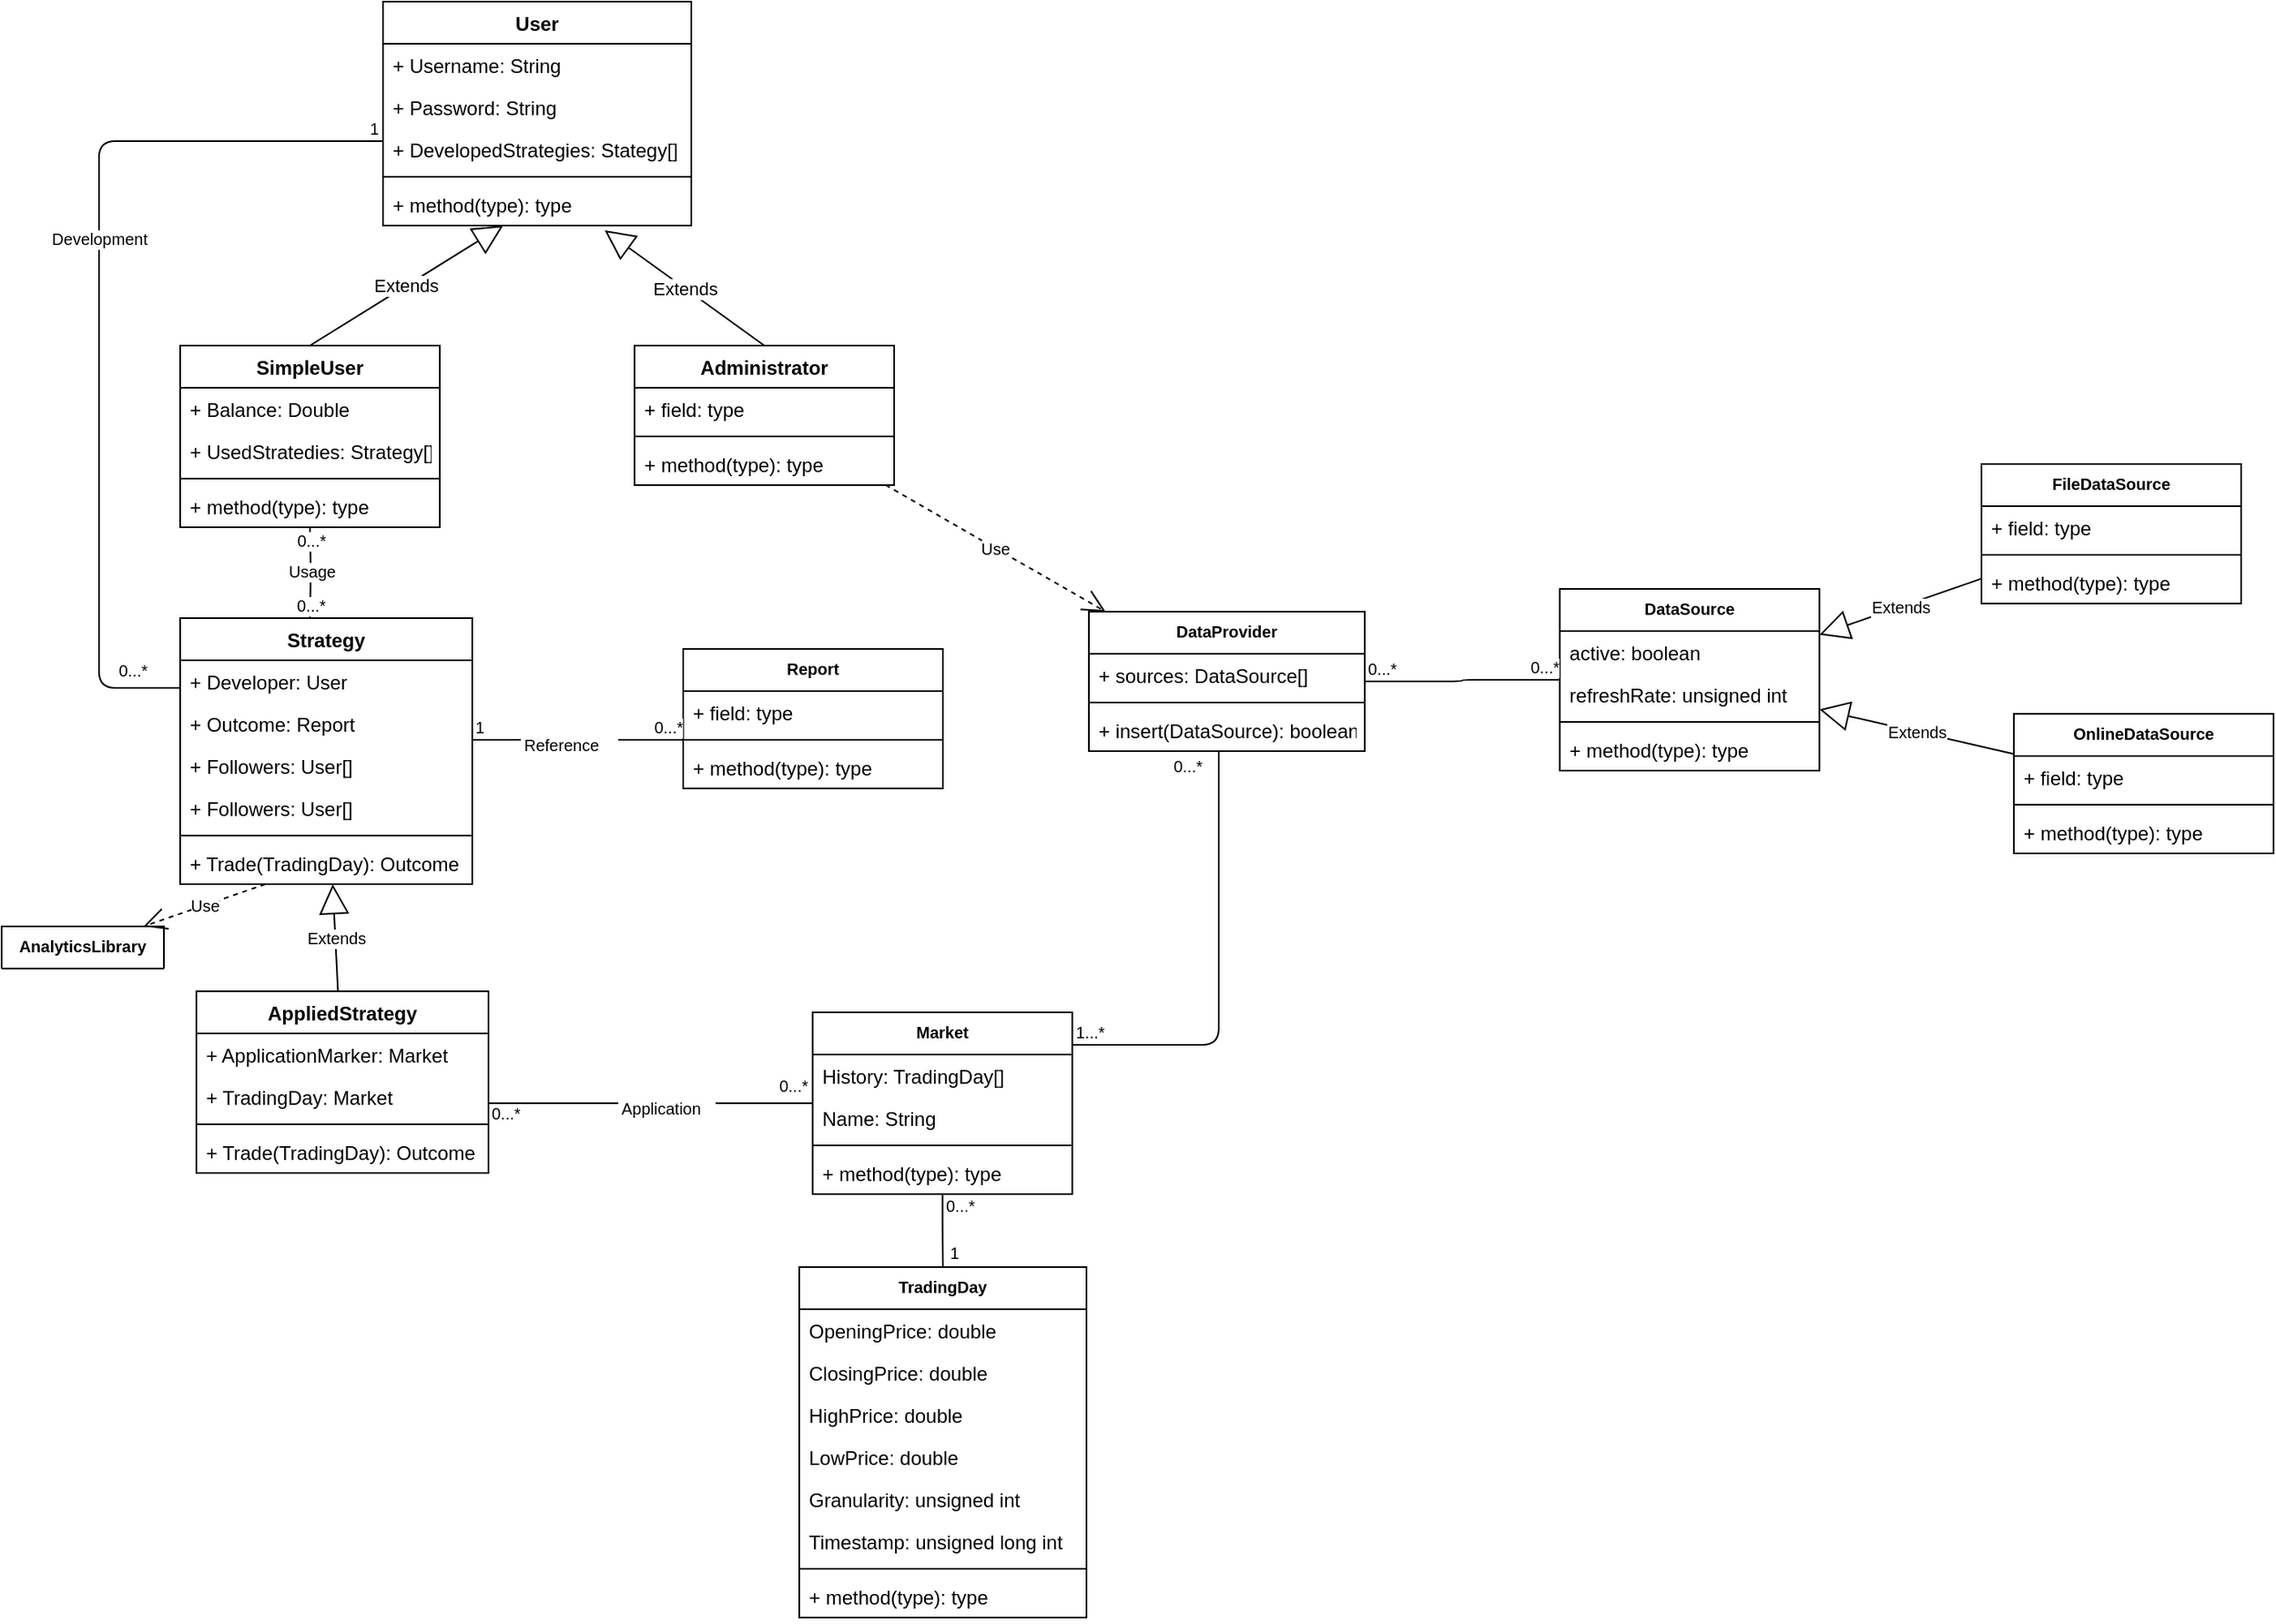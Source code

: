 <mxfile version="12.1.0" type="device" pages="1"><diagram id="v5j99fxaCt-rGzSb6MHj" name="Page-1"><mxGraphModel dx="3416" dy="1996" grid="1" gridSize="10" guides="1" tooltips="1" connect="1" arrows="1" fold="1" page="1" pageScale="1" pageWidth="827" pageHeight="1169" math="0" shadow="0"><root><mxCell id="0"/><mxCell id="1" parent="0"/><mxCell id="GjZFAESUipkXRsJWzybH-46" value="" style="endArrow=none;html=1;edgeStyle=orthogonalEdgeStyle;fontSize=10;" parent="1" source="GjZFAESUipkXRsJWzybH-60" target="GjZFAESUipkXRsJWzybH-41" edge="1"><mxGeometry relative="1" as="geometry"><mxPoint x="380" y="552" as="sourcePoint"/><mxPoint x="670" y="606" as="targetPoint"/><Array as="points"><mxPoint x="570" y="765"/><mxPoint x="570" y="765"/></Array></mxGeometry></mxCell><mxCell id="GjZFAESUipkXRsJWzybH-48" value="0...*" style="resizable=0;html=1;align=right;verticalAlign=bottom;labelBackgroundColor=#ffffff;fontSize=10;" parent="GjZFAESUipkXRsJWzybH-46" connectable="0" vertex="1"><mxGeometry x="1" relative="1" as="geometry"><mxPoint x="-3" y="-3" as="offset"/></mxGeometry></mxCell><mxCell id="GjZFAESUipkXRsJWzybH-1" value="User" style="swimlane;fontStyle=1;align=center;verticalAlign=top;childLayout=stackLayout;horizontal=1;startSize=26;horizontalStack=0;resizeParent=1;resizeParentMax=0;resizeLast=0;collapsible=1;marginBottom=0;" parent="1" vertex="1"><mxGeometry x="425" y="86" width="190" height="138" as="geometry"/></mxCell><mxCell id="GjZFAESUipkXRsJWzybH-2" value="+ Username: String" style="text;strokeColor=none;fillColor=none;align=left;verticalAlign=top;spacingLeft=4;spacingRight=4;overflow=hidden;rotatable=0;points=[[0,0.5],[1,0.5]];portConstraint=eastwest;" parent="GjZFAESUipkXRsJWzybH-1" vertex="1"><mxGeometry y="26" width="190" height="26" as="geometry"/></mxCell><mxCell id="GjZFAESUipkXRsJWzybH-79" value="+ Password: String" style="text;strokeColor=none;fillColor=none;align=left;verticalAlign=top;spacingLeft=4;spacingRight=4;overflow=hidden;rotatable=0;points=[[0,0.5],[1,0.5]];portConstraint=eastwest;" parent="GjZFAESUipkXRsJWzybH-1" vertex="1"><mxGeometry y="52" width="190" height="26" as="geometry"/></mxCell><mxCell id="GjZFAESUipkXRsJWzybH-81" value="+ DevelopedStrategies: Stategy[]" style="text;strokeColor=none;fillColor=none;align=left;verticalAlign=top;spacingLeft=4;spacingRight=4;overflow=hidden;rotatable=0;points=[[0,0.5],[1,0.5]];portConstraint=eastwest;" parent="GjZFAESUipkXRsJWzybH-1" vertex="1"><mxGeometry y="78" width="190" height="26" as="geometry"/></mxCell><mxCell id="GjZFAESUipkXRsJWzybH-3" value="" style="line;strokeWidth=1;fillColor=none;align=left;verticalAlign=middle;spacingTop=-1;spacingLeft=3;spacingRight=3;rotatable=0;labelPosition=right;points=[];portConstraint=eastwest;" parent="GjZFAESUipkXRsJWzybH-1" vertex="1"><mxGeometry y="104" width="190" height="8" as="geometry"/></mxCell><mxCell id="GjZFAESUipkXRsJWzybH-4" value="+ method(type): type" style="text;strokeColor=none;fillColor=none;align=left;verticalAlign=top;spacingLeft=4;spacingRight=4;overflow=hidden;rotatable=0;points=[[0,0.5],[1,0.5]];portConstraint=eastwest;" parent="GjZFAESUipkXRsJWzybH-1" vertex="1"><mxGeometry y="112" width="190" height="26" as="geometry"/></mxCell><mxCell id="GjZFAESUipkXRsJWzybH-5" value="SimpleUser" style="swimlane;fontStyle=1;align=center;verticalAlign=top;childLayout=stackLayout;horizontal=1;startSize=26;horizontalStack=0;resizeParent=1;resizeParentMax=0;resizeLast=0;collapsible=1;marginBottom=0;" parent="1" vertex="1"><mxGeometry x="300" y="298" width="160" height="112" as="geometry"/></mxCell><mxCell id="GjZFAESUipkXRsJWzybH-6" value="+ Balance: Double" style="text;strokeColor=none;fillColor=none;align=left;verticalAlign=top;spacingLeft=4;spacingRight=4;overflow=hidden;rotatable=0;points=[[0,0.5],[1,0.5]];portConstraint=eastwest;" parent="GjZFAESUipkXRsJWzybH-5" vertex="1"><mxGeometry y="26" width="160" height="26" as="geometry"/></mxCell><mxCell id="GjZFAESUipkXRsJWzybH-82" value="+ UsedStratedies: Strategy[]" style="text;strokeColor=none;fillColor=none;align=left;verticalAlign=top;spacingLeft=4;spacingRight=4;overflow=hidden;rotatable=0;points=[[0,0.5],[1,0.5]];portConstraint=eastwest;" parent="GjZFAESUipkXRsJWzybH-5" vertex="1"><mxGeometry y="52" width="160" height="26" as="geometry"/></mxCell><mxCell id="GjZFAESUipkXRsJWzybH-7" value="" style="line;strokeWidth=1;fillColor=none;align=left;verticalAlign=middle;spacingTop=-1;spacingLeft=3;spacingRight=3;rotatable=0;labelPosition=right;points=[];portConstraint=eastwest;" parent="GjZFAESUipkXRsJWzybH-5" vertex="1"><mxGeometry y="78" width="160" height="8" as="geometry"/></mxCell><mxCell id="GjZFAESUipkXRsJWzybH-8" value="+ method(type): type" style="text;strokeColor=none;fillColor=none;align=left;verticalAlign=top;spacingLeft=4;spacingRight=4;overflow=hidden;rotatable=0;points=[[0,0.5],[1,0.5]];portConstraint=eastwest;" parent="GjZFAESUipkXRsJWzybH-5" vertex="1"><mxGeometry y="86" width="160" height="26" as="geometry"/></mxCell><mxCell id="GjZFAESUipkXRsJWzybH-9" value="Administrator" style="swimlane;fontStyle=1;align=center;verticalAlign=top;childLayout=stackLayout;horizontal=1;startSize=26;horizontalStack=0;resizeParent=1;resizeParentMax=0;resizeLast=0;collapsible=1;marginBottom=0;" parent="1" vertex="1"><mxGeometry x="580" y="298" width="160" height="86" as="geometry"/></mxCell><mxCell id="GjZFAESUipkXRsJWzybH-10" value="+ field: type" style="text;strokeColor=none;fillColor=none;align=left;verticalAlign=top;spacingLeft=4;spacingRight=4;overflow=hidden;rotatable=0;points=[[0,0.5],[1,0.5]];portConstraint=eastwest;" parent="GjZFAESUipkXRsJWzybH-9" vertex="1"><mxGeometry y="26" width="160" height="26" as="geometry"/></mxCell><mxCell id="GjZFAESUipkXRsJWzybH-11" value="" style="line;strokeWidth=1;fillColor=none;align=left;verticalAlign=middle;spacingTop=-1;spacingLeft=3;spacingRight=3;rotatable=0;labelPosition=right;points=[];portConstraint=eastwest;" parent="GjZFAESUipkXRsJWzybH-9" vertex="1"><mxGeometry y="52" width="160" height="8" as="geometry"/></mxCell><mxCell id="GjZFAESUipkXRsJWzybH-12" value="+ method(type): type" style="text;strokeColor=none;fillColor=none;align=left;verticalAlign=top;spacingLeft=4;spacingRight=4;overflow=hidden;rotatable=0;points=[[0,0.5],[1,0.5]];portConstraint=eastwest;" parent="GjZFAESUipkXRsJWzybH-9" vertex="1"><mxGeometry y="60" width="160" height="26" as="geometry"/></mxCell><mxCell id="GjZFAESUipkXRsJWzybH-15" value="Extends" style="endArrow=block;endSize=16;endFill=0;html=1;exitX=0.5;exitY=0;exitDx=0;exitDy=0;" parent="1" source="GjZFAESUipkXRsJWzybH-5" target="GjZFAESUipkXRsJWzybH-4" edge="1"><mxGeometry width="160" relative="1" as="geometry"><mxPoint x="270" y="416" as="sourcePoint"/><mxPoint x="430" y="416" as="targetPoint"/></mxGeometry></mxCell><mxCell id="GjZFAESUipkXRsJWzybH-16" value="Extends" style="endArrow=block;endSize=16;endFill=0;html=1;exitX=0.5;exitY=0;exitDx=0;exitDy=0;entryX=0.719;entryY=1.115;entryDx=0;entryDy=0;entryPerimeter=0;" parent="1" source="GjZFAESUipkXRsJWzybH-9" target="GjZFAESUipkXRsJWzybH-4" edge="1"><mxGeometry width="160" relative="1" as="geometry"><mxPoint x="360" y="312" as="sourcePoint"/><mxPoint x="519.292" y="212" as="targetPoint"/></mxGeometry></mxCell><mxCell id="GjZFAESUipkXRsJWzybH-17" value="Strategy" style="swimlane;fontStyle=1;align=center;verticalAlign=top;childLayout=stackLayout;horizontal=1;startSize=26;horizontalStack=0;resizeParent=1;resizeParentMax=0;resizeLast=0;collapsible=1;marginBottom=0;" parent="1" vertex="1"><mxGeometry x="300" y="466" width="180" height="164" as="geometry"/></mxCell><mxCell id="GjZFAESUipkXRsJWzybH-18" value="+ Developer: User" style="text;strokeColor=none;fillColor=none;align=left;verticalAlign=top;spacingLeft=4;spacingRight=4;overflow=hidden;rotatable=0;points=[[0,0.5],[1,0.5]];portConstraint=eastwest;" parent="GjZFAESUipkXRsJWzybH-17" vertex="1"><mxGeometry y="26" width="180" height="26" as="geometry"/></mxCell><mxCell id="GjZFAESUipkXRsJWzybH-83" value="+ Outcome: Report" style="text;strokeColor=none;fillColor=none;align=left;verticalAlign=top;spacingLeft=4;spacingRight=4;overflow=hidden;rotatable=0;points=[[0,0.5],[1,0.5]];portConstraint=eastwest;" parent="GjZFAESUipkXRsJWzybH-17" vertex="1"><mxGeometry y="52" width="180" height="26" as="geometry"/></mxCell><mxCell id="GjZFAESUipkXRsJWzybH-84" value="+ Followers: User[]" style="text;strokeColor=none;fillColor=none;align=left;verticalAlign=top;spacingLeft=4;spacingRight=4;overflow=hidden;rotatable=0;points=[[0,0.5],[1,0.5]];portConstraint=eastwest;" parent="GjZFAESUipkXRsJWzybH-17" vertex="1"><mxGeometry y="78" width="180" height="26" as="geometry"/></mxCell><mxCell id="GjZFAESUipkXRsJWzybH-85" value="+ Followers: User[]" style="text;strokeColor=none;fillColor=none;align=left;verticalAlign=top;spacingLeft=4;spacingRight=4;overflow=hidden;rotatable=0;points=[[0,0.5],[1,0.5]];portConstraint=eastwest;" parent="GjZFAESUipkXRsJWzybH-17" vertex="1"><mxGeometry y="104" width="180" height="26" as="geometry"/></mxCell><mxCell id="GjZFAESUipkXRsJWzybH-19" value="" style="line;strokeWidth=1;fillColor=none;align=left;verticalAlign=middle;spacingTop=-1;spacingLeft=3;spacingRight=3;rotatable=0;labelPosition=right;points=[];portConstraint=eastwest;" parent="GjZFAESUipkXRsJWzybH-17" vertex="1"><mxGeometry y="130" width="180" height="8" as="geometry"/></mxCell><mxCell id="GjZFAESUipkXRsJWzybH-20" value="+ Trade(TradingDay): Outcome" style="text;strokeColor=none;fillColor=none;align=left;verticalAlign=top;spacingLeft=4;spacingRight=4;overflow=hidden;rotatable=0;points=[[0,0.5],[1,0.5]];portConstraint=eastwest;" parent="GjZFAESUipkXRsJWzybH-17" vertex="1"><mxGeometry y="138" width="180" height="26" as="geometry"/></mxCell><mxCell id="GjZFAESUipkXRsJWzybH-31" value="" style="group" parent="1" vertex="1" connectable="0"><mxGeometry x="320" y="416" as="geometry"/></mxCell><mxCell id="GjZFAESUipkXRsJWzybH-37" value="" style="endArrow=none;html=1;edgeStyle=orthogonalEdgeStyle;exitX=0.75;exitY=0;exitDx=0;exitDy=0;" parent="1" target="GjZFAESUipkXRsJWzybH-5" edge="1"><mxGeometry relative="1" as="geometry"><mxPoint x="380" y="466" as="sourcePoint"/><mxPoint x="380" y="426" as="targetPoint"/><Array as="points"/></mxGeometry></mxCell><mxCell id="GjZFAESUipkXRsJWzybH-38" value="0...*" style="resizable=0;html=1;align=left;verticalAlign=bottom;labelBackgroundColor=#ffffff;fontSize=10;" parent="GjZFAESUipkXRsJWzybH-37" connectable="0" vertex="1"><mxGeometry x="-1" relative="1" as="geometry"><mxPoint x="-10" as="offset"/></mxGeometry></mxCell><mxCell id="GjZFAESUipkXRsJWzybH-39" value="0...*" style="resizable=0;html=1;align=right;verticalAlign=bottom;labelBackgroundColor=#ffffff;fontSize=10;" parent="GjZFAESUipkXRsJWzybH-37" connectable="0" vertex="1"><mxGeometry x="1" relative="1" as="geometry"><mxPoint x="10" y="16" as="offset"/></mxGeometry></mxCell><mxCell id="GjZFAESUipkXRsJWzybH-40" value="Usage" style="text;html=1;resizable=0;points=[];align=center;verticalAlign=middle;labelBackgroundColor=#ffffff;fontSize=10;" parent="GjZFAESUipkXRsJWzybH-37" vertex="1" connectable="0"><mxGeometry x="-0.163" relative="1" as="geometry"><mxPoint y="-6" as="offset"/></mxGeometry></mxCell><mxCell id="GjZFAESUipkXRsJWzybH-41" value="Market" style="swimlane;fontStyle=1;align=center;verticalAlign=top;childLayout=stackLayout;horizontal=1;startSize=26;horizontalStack=0;resizeParent=1;resizeParentMax=0;resizeLast=0;collapsible=1;marginBottom=0;fontSize=10;" parent="1" vertex="1"><mxGeometry x="689.759" y="709" width="160" height="112" as="geometry"/></mxCell><mxCell id="GjZFAESUipkXRsJWzybH-42" value="History: TradingDay[]" style="text;strokeColor=none;fillColor=none;align=left;verticalAlign=top;spacingLeft=4;spacingRight=4;overflow=hidden;rotatable=0;points=[[0,0.5],[1,0.5]];portConstraint=eastwest;" parent="GjZFAESUipkXRsJWzybH-41" vertex="1"><mxGeometry y="26" width="160" height="26" as="geometry"/></mxCell><mxCell id="GjZFAESUipkXRsJWzybH-126" value="Name: String" style="text;strokeColor=none;fillColor=none;align=left;verticalAlign=top;spacingLeft=4;spacingRight=4;overflow=hidden;rotatable=0;points=[[0,0.5],[1,0.5]];portConstraint=eastwest;" parent="GjZFAESUipkXRsJWzybH-41" vertex="1"><mxGeometry y="52" width="160" height="26" as="geometry"/></mxCell><mxCell id="GjZFAESUipkXRsJWzybH-43" value="" style="line;strokeWidth=1;fillColor=none;align=left;verticalAlign=middle;spacingTop=-1;spacingLeft=3;spacingRight=3;rotatable=0;labelPosition=right;points=[];portConstraint=eastwest;" parent="GjZFAESUipkXRsJWzybH-41" vertex="1"><mxGeometry y="78" width="160" height="8" as="geometry"/></mxCell><mxCell id="GjZFAESUipkXRsJWzybH-44" value="+ method(type): type" style="text;strokeColor=none;fillColor=none;align=left;verticalAlign=top;spacingLeft=4;spacingRight=4;overflow=hidden;rotatable=0;points=[[0,0.5],[1,0.5]];portConstraint=eastwest;" parent="GjZFAESUipkXRsJWzybH-41" vertex="1"><mxGeometry y="86" width="160" height="26" as="geometry"/></mxCell><mxCell id="GjZFAESUipkXRsJWzybH-49" value="Report" style="swimlane;fontStyle=1;align=center;verticalAlign=top;childLayout=stackLayout;horizontal=1;startSize=26;horizontalStack=0;resizeParent=1;resizeParentMax=0;resizeLast=0;collapsible=1;marginBottom=0;fontSize=10;" parent="1" vertex="1"><mxGeometry x="610" y="485" width="160" height="86" as="geometry"/></mxCell><mxCell id="GjZFAESUipkXRsJWzybH-50" value="+ field: type" style="text;strokeColor=none;fillColor=none;align=left;verticalAlign=top;spacingLeft=4;spacingRight=4;overflow=hidden;rotatable=0;points=[[0,0.5],[1,0.5]];portConstraint=eastwest;" parent="GjZFAESUipkXRsJWzybH-49" vertex="1"><mxGeometry y="26" width="160" height="26" as="geometry"/></mxCell><mxCell id="GjZFAESUipkXRsJWzybH-51" value="" style="line;strokeWidth=1;fillColor=none;align=left;verticalAlign=middle;spacingTop=-1;spacingLeft=3;spacingRight=3;rotatable=0;labelPosition=right;points=[];portConstraint=eastwest;" parent="GjZFAESUipkXRsJWzybH-49" vertex="1"><mxGeometry y="52" width="160" height="8" as="geometry"/></mxCell><mxCell id="GjZFAESUipkXRsJWzybH-52" value="+ method(type): type" style="text;strokeColor=none;fillColor=none;align=left;verticalAlign=top;spacingLeft=4;spacingRight=4;overflow=hidden;rotatable=0;points=[[0,0.5],[1,0.5]];portConstraint=eastwest;" parent="GjZFAESUipkXRsJWzybH-49" vertex="1"><mxGeometry y="60" width="160" height="26" as="geometry"/></mxCell><mxCell id="GjZFAESUipkXRsJWzybH-53" value="" style="endArrow=none;html=1;edgeStyle=orthogonalEdgeStyle;fontSize=10;entryX=0;entryY=0.5;entryDx=0;entryDy=0;entryPerimeter=0;" parent="1" source="GjZFAESUipkXRsJWzybH-59" target="GjZFAESUipkXRsJWzybH-51" edge="1"><mxGeometry relative="1" as="geometry"><mxPoint x="460" y="518" as="sourcePoint"/><mxPoint x="570" y="518" as="targetPoint"/></mxGeometry></mxCell><mxCell id="GjZFAESUipkXRsJWzybH-55" value="0...*" style="resizable=0;html=1;align=right;verticalAlign=bottom;labelBackgroundColor=#ffffff;fontSize=10;" parent="GjZFAESUipkXRsJWzybH-53" connectable="0" vertex="1"><mxGeometry x="1" relative="1" as="geometry"/></mxCell><mxCell id="GjZFAESUipkXRsJWzybH-66" value="DataProvider" style="swimlane;fontStyle=1;align=center;verticalAlign=top;childLayout=stackLayout;horizontal=1;startSize=26;horizontalStack=0;resizeParent=1;resizeParentMax=0;resizeLast=0;collapsible=1;marginBottom=0;fillColor=#ffffff;fontSize=10;" parent="1" vertex="1"><mxGeometry x="860" y="462" width="170" height="86" as="geometry"/></mxCell><mxCell id="GjZFAESUipkXRsJWzybH-67" value="+ sources: DataSource[]" style="text;strokeColor=none;fillColor=none;align=left;verticalAlign=top;spacingLeft=4;spacingRight=4;overflow=hidden;rotatable=0;points=[[0,0.5],[1,0.5]];portConstraint=eastwest;" parent="GjZFAESUipkXRsJWzybH-66" vertex="1"><mxGeometry y="26" width="170" height="26" as="geometry"/></mxCell><mxCell id="GjZFAESUipkXRsJWzybH-68" value="" style="line;strokeWidth=1;fillColor=none;align=left;verticalAlign=middle;spacingTop=-1;spacingLeft=3;spacingRight=3;rotatable=0;labelPosition=right;points=[];portConstraint=eastwest;" parent="GjZFAESUipkXRsJWzybH-66" vertex="1"><mxGeometry y="52" width="170" height="8" as="geometry"/></mxCell><mxCell id="GjZFAESUipkXRsJWzybH-69" value="+ insert(DataSource): boolean" style="text;strokeColor=none;fillColor=none;align=left;verticalAlign=top;spacingLeft=4;spacingRight=4;overflow=hidden;rotatable=0;points=[[0,0.5],[1,0.5]];portConstraint=eastwest;" parent="GjZFAESUipkXRsJWzybH-66" vertex="1"><mxGeometry y="60" width="170" height="26" as="geometry"/></mxCell><mxCell id="GjZFAESUipkXRsJWzybH-73" value="" style="endArrow=none;html=1;edgeStyle=orthogonalEdgeStyle;fontSize=10;" parent="1" source="GjZFAESUipkXRsJWzybH-41" target="GjZFAESUipkXRsJWzybH-66" edge="1"><mxGeometry relative="1" as="geometry"><mxPoint x="700" y="786" as="sourcePoint"/><mxPoint x="860.0" y="786" as="targetPoint"/><Array as="points"><mxPoint x="940" y="729"/></Array></mxGeometry></mxCell><mxCell id="GjZFAESUipkXRsJWzybH-74" value="1...*" style="resizable=0;html=1;align=left;verticalAlign=bottom;labelBackgroundColor=#ffffff;fontSize=10;" parent="GjZFAESUipkXRsJWzybH-73" connectable="0" vertex="1"><mxGeometry x="-1" relative="1" as="geometry"/></mxCell><mxCell id="GjZFAESUipkXRsJWzybH-75" value="0...*" style="resizable=0;html=1;align=right;verticalAlign=bottom;labelBackgroundColor=#ffffff;fontSize=10;" parent="GjZFAESUipkXRsJWzybH-73" connectable="0" vertex="1"><mxGeometry x="1" relative="1" as="geometry"><mxPoint x="-9.5" y="17.5" as="offset"/></mxGeometry></mxCell><mxCell id="GjZFAESUipkXRsJWzybH-23" value="" style="endArrow=none;html=1;edgeStyle=orthogonalEdgeStyle;" parent="1" source="GjZFAESUipkXRsJWzybH-1" target="GjZFAESUipkXRsJWzybH-17" edge="1"><mxGeometry relative="1" as="geometry"><mxPoint x="300" y="576" as="sourcePoint"/><mxPoint x="460" y="576" as="targetPoint"/><Array as="points"><mxPoint x="250" y="172"/><mxPoint x="250" y="509"/></Array></mxGeometry></mxCell><mxCell id="GjZFAESUipkXRsJWzybH-24" value="1" style="resizable=0;html=1;align=left;verticalAlign=bottom;labelBackgroundColor=#ffffff;fontSize=10;" parent="GjZFAESUipkXRsJWzybH-23" connectable="0" vertex="1"><mxGeometry x="-1" relative="1" as="geometry"><mxPoint x="-10" as="offset"/></mxGeometry></mxCell><mxCell id="GjZFAESUipkXRsJWzybH-25" value="0...*" style="resizable=0;html=1;align=right;verticalAlign=bottom;labelBackgroundColor=#ffffff;fontSize=10;" parent="GjZFAESUipkXRsJWzybH-23" connectable="0" vertex="1"><mxGeometry x="1" relative="1" as="geometry"><mxPoint x="-20" y="-3" as="offset"/></mxGeometry></mxCell><mxCell id="GjZFAESUipkXRsJWzybH-26" value="Development" style="text;html=1;resizable=0;points=[];align=center;verticalAlign=middle;labelBackgroundColor=#ffffff;fontSize=10;" parent="GjZFAESUipkXRsJWzybH-23" vertex="1" connectable="0"><mxGeometry x="-0.163" relative="1" as="geometry"><mxPoint as="offset"/></mxGeometry></mxCell><mxCell id="GjZFAESUipkXRsJWzybH-89" value="TradingDay" style="swimlane;fontStyle=1;align=center;verticalAlign=top;childLayout=stackLayout;horizontal=1;startSize=26;horizontalStack=0;resizeParent=1;resizeParentMax=0;resizeLast=0;collapsible=1;marginBottom=0;fontSize=10;" parent="1" vertex="1"><mxGeometry x="681.5" y="866" width="177" height="216" as="geometry"/></mxCell><mxCell id="GjZFAESUipkXRsJWzybH-90" value="OpeningPrice: double" style="text;strokeColor=none;fillColor=none;align=left;verticalAlign=top;spacingLeft=4;spacingRight=4;overflow=hidden;rotatable=0;points=[[0,0.5],[1,0.5]];portConstraint=eastwest;" parent="GjZFAESUipkXRsJWzybH-89" vertex="1"><mxGeometry y="26" width="177" height="26" as="geometry"/></mxCell><mxCell id="GjZFAESUipkXRsJWzybH-115" value="ClosingPrice: double" style="text;strokeColor=none;fillColor=none;align=left;verticalAlign=top;spacingLeft=4;spacingRight=4;overflow=hidden;rotatable=0;points=[[0,0.5],[1,0.5]];portConstraint=eastwest;" parent="GjZFAESUipkXRsJWzybH-89" vertex="1"><mxGeometry y="52" width="177" height="26" as="geometry"/></mxCell><mxCell id="GjZFAESUipkXRsJWzybH-116" value="HighPrice: double" style="text;strokeColor=none;fillColor=none;align=left;verticalAlign=top;spacingLeft=4;spacingRight=4;overflow=hidden;rotatable=0;points=[[0,0.5],[1,0.5]];portConstraint=eastwest;" parent="GjZFAESUipkXRsJWzybH-89" vertex="1"><mxGeometry y="78" width="177" height="26" as="geometry"/></mxCell><mxCell id="GjZFAESUipkXRsJWzybH-123" value="LowPrice: double" style="text;strokeColor=none;fillColor=none;align=left;verticalAlign=top;spacingLeft=4;spacingRight=4;overflow=hidden;rotatable=0;points=[[0,0.5],[1,0.5]];portConstraint=eastwest;" parent="GjZFAESUipkXRsJWzybH-89" vertex="1"><mxGeometry y="104" width="177" height="26" as="geometry"/></mxCell><mxCell id="GjZFAESUipkXRsJWzybH-124" value="Granularity: unsigned int" style="text;strokeColor=none;fillColor=none;align=left;verticalAlign=top;spacingLeft=4;spacingRight=4;overflow=hidden;rotatable=0;points=[[0,0.5],[1,0.5]];portConstraint=eastwest;" parent="GjZFAESUipkXRsJWzybH-89" vertex="1"><mxGeometry y="130" width="177" height="26" as="geometry"/></mxCell><mxCell id="GjZFAESUipkXRsJWzybH-125" value="Timestamp: unsigned long int" style="text;strokeColor=none;fillColor=none;align=left;verticalAlign=top;spacingLeft=4;spacingRight=4;overflow=hidden;rotatable=0;points=[[0,0.5],[1,0.5]];portConstraint=eastwest;" parent="GjZFAESUipkXRsJWzybH-89" vertex="1"><mxGeometry y="156" width="177" height="26" as="geometry"/></mxCell><mxCell id="GjZFAESUipkXRsJWzybH-91" value="" style="line;strokeWidth=1;fillColor=none;align=left;verticalAlign=middle;spacingTop=-1;spacingLeft=3;spacingRight=3;rotatable=0;labelPosition=right;points=[];portConstraint=eastwest;" parent="GjZFAESUipkXRsJWzybH-89" vertex="1"><mxGeometry y="182" width="177" height="8" as="geometry"/></mxCell><mxCell id="GjZFAESUipkXRsJWzybH-92" value="+ method(type): type" style="text;strokeColor=none;fillColor=none;align=left;verticalAlign=top;spacingLeft=4;spacingRight=4;overflow=hidden;rotatable=0;points=[[0,0.5],[1,0.5]];portConstraint=eastwest;" parent="GjZFAESUipkXRsJWzybH-89" vertex="1"><mxGeometry y="190" width="177" height="26" as="geometry"/></mxCell><mxCell id="GjZFAESUipkXRsJWzybH-93" value="Extends" style="endArrow=block;endSize=16;endFill=0;html=1;fontSize=10;" parent="1" source="GjZFAESUipkXRsJWzybH-94" target="GjZFAESUipkXRsJWzybH-17" edge="1"><mxGeometry width="160" relative="1" as="geometry"><mxPoint x="360" y="686" as="sourcePoint"/><mxPoint x="410" y="936" as="targetPoint"/></mxGeometry></mxCell><mxCell id="GjZFAESUipkXRsJWzybH-94" value="AppliedStrategy" style="swimlane;fontStyle=1;align=center;verticalAlign=top;childLayout=stackLayout;horizontal=1;startSize=26;horizontalStack=0;resizeParent=1;resizeParentMax=0;resizeLast=0;collapsible=1;marginBottom=0;" parent="1" vertex="1"><mxGeometry x="310" y="696" width="180" height="112" as="geometry"/></mxCell><mxCell id="GjZFAESUipkXRsJWzybH-95" value="+ ApplicationMarker: Market" style="text;strokeColor=none;fillColor=none;align=left;verticalAlign=top;spacingLeft=4;spacingRight=4;overflow=hidden;rotatable=0;points=[[0,0.5],[1,0.5]];portConstraint=eastwest;" parent="GjZFAESUipkXRsJWzybH-94" vertex="1"><mxGeometry y="26" width="180" height="26" as="geometry"/></mxCell><mxCell id="GjZFAESUipkXRsJWzybH-101" value="+ TradingDay: Market" style="text;strokeColor=none;fillColor=none;align=left;verticalAlign=top;spacingLeft=4;spacingRight=4;overflow=hidden;rotatable=0;points=[[0,0.5],[1,0.5]];portConstraint=eastwest;" parent="GjZFAESUipkXRsJWzybH-94" vertex="1"><mxGeometry y="52" width="180" height="26" as="geometry"/></mxCell><mxCell id="GjZFAESUipkXRsJWzybH-99" value="" style="line;strokeWidth=1;fillColor=none;align=left;verticalAlign=middle;spacingTop=-1;spacingLeft=3;spacingRight=3;rotatable=0;labelPosition=right;points=[];portConstraint=eastwest;" parent="GjZFAESUipkXRsJWzybH-94" vertex="1"><mxGeometry y="78" width="180" height="8" as="geometry"/></mxCell><mxCell id="GjZFAESUipkXRsJWzybH-100" value="+ Trade(TradingDay): Outcome" style="text;strokeColor=none;fillColor=none;align=left;verticalAlign=top;spacingLeft=4;spacingRight=4;overflow=hidden;rotatable=0;points=[[0,0.5],[1,0.5]];portConstraint=eastwest;" parent="GjZFAESUipkXRsJWzybH-94" vertex="1"><mxGeometry y="86" width="180" height="26" as="geometry"/></mxCell><mxCell id="GjZFAESUipkXRsJWzybH-102" value="" style="endArrow=none;html=1;edgeStyle=orthogonalEdgeStyle;fontSize=10;" parent="1" source="GjZFAESUipkXRsJWzybH-41" target="GjZFAESUipkXRsJWzybH-89" edge="1"><mxGeometry relative="1" as="geometry"><mxPoint x="250" y="976" as="sourcePoint"/><mxPoint x="410" y="976" as="targetPoint"/></mxGeometry></mxCell><mxCell id="GjZFAESUipkXRsJWzybH-103" value="0...*" style="resizable=0;html=1;align=left;verticalAlign=bottom;labelBackgroundColor=#ffffff;fontSize=10;" parent="GjZFAESUipkXRsJWzybH-102" connectable="0" vertex="1"><mxGeometry x="-1" relative="1" as="geometry"><mxPoint y="15" as="offset"/></mxGeometry></mxCell><mxCell id="GjZFAESUipkXRsJWzybH-104" value="1" style="resizable=0;html=1;align=right;verticalAlign=bottom;labelBackgroundColor=#ffffff;fontSize=10;" parent="GjZFAESUipkXRsJWzybH-102" connectable="0" vertex="1"><mxGeometry x="1" relative="1" as="geometry"><mxPoint x="10" as="offset"/></mxGeometry></mxCell><mxCell id="GjZFAESUipkXRsJWzybH-105" value="AnalyticsLibrary" style="swimlane;fontStyle=1;align=center;verticalAlign=top;childLayout=stackLayout;horizontal=1;startSize=26;horizontalStack=0;resizeParent=1;resizeParentMax=0;resizeLast=0;collapsible=1;marginBottom=0;fillColor=#ffffff;fontSize=10;" parent="1" vertex="1" collapsed="1"><mxGeometry x="190" y="656" width="100" height="26" as="geometry"><mxRectangle x="-230" y="538" width="160" height="86" as="alternateBounds"/></mxGeometry></mxCell><mxCell id="GjZFAESUipkXRsJWzybH-106" value="+ field: type" style="text;strokeColor=none;fillColor=none;align=left;verticalAlign=top;spacingLeft=4;spacingRight=4;overflow=hidden;rotatable=0;points=[[0,0.5],[1,0.5]];portConstraint=eastwest;" parent="GjZFAESUipkXRsJWzybH-105" vertex="1"><mxGeometry y="26" width="100" height="26" as="geometry"/></mxCell><mxCell id="GjZFAESUipkXRsJWzybH-107" value="" style="line;strokeWidth=1;fillColor=none;align=left;verticalAlign=middle;spacingTop=-1;spacingLeft=3;spacingRight=3;rotatable=0;labelPosition=right;points=[];portConstraint=eastwest;" parent="GjZFAESUipkXRsJWzybH-105" vertex="1"><mxGeometry y="52" width="100" height="8" as="geometry"/></mxCell><mxCell id="GjZFAESUipkXRsJWzybH-108" value="+ method(type): type" style="text;strokeColor=none;fillColor=none;align=left;verticalAlign=top;spacingLeft=4;spacingRight=4;overflow=hidden;rotatable=0;points=[[0,0.5],[1,0.5]];portConstraint=eastwest;" parent="GjZFAESUipkXRsJWzybH-105" vertex="1"><mxGeometry y="60" width="100" height="26" as="geometry"/></mxCell><mxCell id="GjZFAESUipkXRsJWzybH-113" value="Use" style="endArrow=open;endSize=12;dashed=1;html=1;fontSize=10;" parent="1" source="GjZFAESUipkXRsJWzybH-20" target="GjZFAESUipkXRsJWzybH-105" edge="1"><mxGeometry width="160" relative="1" as="geometry"><mxPoint x="125" y="547" as="sourcePoint"/><mxPoint x="285" y="547" as="targetPoint"/></mxGeometry></mxCell><mxCell id="GjZFAESUipkXRsJWzybH-128" value="Use" style="endArrow=open;endSize=12;dashed=1;html=1;fontSize=10;" parent="1" source="GjZFAESUipkXRsJWzybH-9" target="GjZFAESUipkXRsJWzybH-66" edge="1"><mxGeometry width="160" relative="1" as="geometry"><mxPoint x="790" y="376" as="sourcePoint"/><mxPoint x="950" y="376" as="targetPoint"/></mxGeometry></mxCell><mxCell id="GjZFAESUipkXRsJWzybH-129" value="DataSource" style="swimlane;fontStyle=1;align=center;verticalAlign=top;childLayout=stackLayout;horizontal=1;startSize=26;horizontalStack=0;resizeParent=1;resizeParentMax=0;resizeLast=0;collapsible=1;marginBottom=0;fillColor=#ffffff;fontSize=10;" parent="1" vertex="1"><mxGeometry x="1150.167" y="448" width="160" height="112" as="geometry"/></mxCell><mxCell id="GjZFAESUipkXRsJWzybH-130" value="active: boolean" style="text;strokeColor=none;fillColor=none;align=left;verticalAlign=top;spacingLeft=4;spacingRight=4;overflow=hidden;rotatable=0;points=[[0,0.5],[1,0.5]];portConstraint=eastwest;" parent="GjZFAESUipkXRsJWzybH-129" vertex="1"><mxGeometry y="26" width="160" height="26" as="geometry"/></mxCell><mxCell id="GjZFAESUipkXRsJWzybH-152" value="refreshRate: unsigned int" style="text;strokeColor=none;fillColor=none;align=left;verticalAlign=top;spacingLeft=4;spacingRight=4;overflow=hidden;rotatable=0;points=[[0,0.5],[1,0.5]];portConstraint=eastwest;" parent="GjZFAESUipkXRsJWzybH-129" vertex="1"><mxGeometry y="52" width="160" height="26" as="geometry"/></mxCell><mxCell id="GjZFAESUipkXRsJWzybH-131" value="" style="line;strokeWidth=1;fillColor=none;align=left;verticalAlign=middle;spacingTop=-1;spacingLeft=3;spacingRight=3;rotatable=0;labelPosition=right;points=[];portConstraint=eastwest;" parent="GjZFAESUipkXRsJWzybH-129" vertex="1"><mxGeometry y="78" width="160" height="8" as="geometry"/></mxCell><mxCell id="GjZFAESUipkXRsJWzybH-132" value="+ method(type): type" style="text;strokeColor=none;fillColor=none;align=left;verticalAlign=top;spacingLeft=4;spacingRight=4;overflow=hidden;rotatable=0;points=[[0,0.5],[1,0.5]];portConstraint=eastwest;" parent="GjZFAESUipkXRsJWzybH-129" vertex="1"><mxGeometry y="86" width="160" height="26" as="geometry"/></mxCell><mxCell id="GjZFAESUipkXRsJWzybH-133" value="" style="endArrow=none;html=1;edgeStyle=orthogonalEdgeStyle;fontSize=10;" parent="1" source="GjZFAESUipkXRsJWzybH-66" target="GjZFAESUipkXRsJWzybH-129" edge="1"><mxGeometry relative="1" as="geometry"><mxPoint x="1060" y="656" as="sourcePoint"/><mxPoint x="1220" y="656" as="targetPoint"/></mxGeometry></mxCell><mxCell id="GjZFAESUipkXRsJWzybH-134" value="0...*" style="resizable=0;html=1;align=left;verticalAlign=bottom;labelBackgroundColor=#ffffff;fontSize=10;" parent="GjZFAESUipkXRsJWzybH-133" connectable="0" vertex="1"><mxGeometry x="-1" relative="1" as="geometry"/></mxCell><mxCell id="GjZFAESUipkXRsJWzybH-135" value="0...*" style="resizable=0;html=1;align=right;verticalAlign=bottom;labelBackgroundColor=#ffffff;fontSize=10;" parent="GjZFAESUipkXRsJWzybH-133" connectable="0" vertex="1"><mxGeometry x="1" relative="1" as="geometry"/></mxCell><mxCell id="GjZFAESUipkXRsJWzybH-136" value="FileDataSource" style="swimlane;fontStyle=1;align=center;verticalAlign=top;childLayout=stackLayout;horizontal=1;startSize=26;horizontalStack=0;resizeParent=1;resizeParentMax=0;resizeLast=0;collapsible=1;marginBottom=0;fillColor=#ffffff;fontSize=10;" parent="1" vertex="1"><mxGeometry x="1410" y="371" width="160" height="86" as="geometry"/></mxCell><mxCell id="GjZFAESUipkXRsJWzybH-137" value="+ field: type" style="text;strokeColor=none;fillColor=none;align=left;verticalAlign=top;spacingLeft=4;spacingRight=4;overflow=hidden;rotatable=0;points=[[0,0.5],[1,0.5]];portConstraint=eastwest;" parent="GjZFAESUipkXRsJWzybH-136" vertex="1"><mxGeometry y="26" width="160" height="26" as="geometry"/></mxCell><mxCell id="GjZFAESUipkXRsJWzybH-138" value="" style="line;strokeWidth=1;fillColor=none;align=left;verticalAlign=middle;spacingTop=-1;spacingLeft=3;spacingRight=3;rotatable=0;labelPosition=right;points=[];portConstraint=eastwest;" parent="GjZFAESUipkXRsJWzybH-136" vertex="1"><mxGeometry y="52" width="160" height="8" as="geometry"/></mxCell><mxCell id="GjZFAESUipkXRsJWzybH-139" value="+ method(type): type" style="text;strokeColor=none;fillColor=none;align=left;verticalAlign=top;spacingLeft=4;spacingRight=4;overflow=hidden;rotatable=0;points=[[0,0.5],[1,0.5]];portConstraint=eastwest;" parent="GjZFAESUipkXRsJWzybH-136" vertex="1"><mxGeometry y="60" width="160" height="26" as="geometry"/></mxCell><mxCell id="GjZFAESUipkXRsJWzybH-141" value="OnlineDataSource" style="swimlane;fontStyle=1;align=center;verticalAlign=top;childLayout=stackLayout;horizontal=1;startSize=26;horizontalStack=0;resizeParent=1;resizeParentMax=0;resizeLast=0;collapsible=1;marginBottom=0;fillColor=#ffffff;fontSize=10;" parent="1" vertex="1"><mxGeometry x="1430" y="525" width="160" height="86" as="geometry"/></mxCell><mxCell id="GjZFAESUipkXRsJWzybH-142" value="+ field: type" style="text;strokeColor=none;fillColor=none;align=left;verticalAlign=top;spacingLeft=4;spacingRight=4;overflow=hidden;rotatable=0;points=[[0,0.5],[1,0.5]];portConstraint=eastwest;" parent="GjZFAESUipkXRsJWzybH-141" vertex="1"><mxGeometry y="26" width="160" height="26" as="geometry"/></mxCell><mxCell id="GjZFAESUipkXRsJWzybH-143" value="" style="line;strokeWidth=1;fillColor=none;align=left;verticalAlign=middle;spacingTop=-1;spacingLeft=3;spacingRight=3;rotatable=0;labelPosition=right;points=[];portConstraint=eastwest;" parent="GjZFAESUipkXRsJWzybH-141" vertex="1"><mxGeometry y="52" width="160" height="8" as="geometry"/></mxCell><mxCell id="GjZFAESUipkXRsJWzybH-144" value="+ method(type): type" style="text;strokeColor=none;fillColor=none;align=left;verticalAlign=top;spacingLeft=4;spacingRight=4;overflow=hidden;rotatable=0;points=[[0,0.5],[1,0.5]];portConstraint=eastwest;" parent="GjZFAESUipkXRsJWzybH-141" vertex="1"><mxGeometry y="60" width="160" height="26" as="geometry"/></mxCell><mxCell id="GjZFAESUipkXRsJWzybH-145" value="Extends" style="endArrow=block;endSize=16;endFill=0;html=1;fontSize=10;" parent="1" source="GjZFAESUipkXRsJWzybH-141" target="GjZFAESUipkXRsJWzybH-129" edge="1"><mxGeometry width="160" relative="1" as="geometry"><mxPoint x="1190" y="591" as="sourcePoint"/><mxPoint x="1350" y="591" as="targetPoint"/></mxGeometry></mxCell><mxCell id="GjZFAESUipkXRsJWzybH-146" value="Extends" style="endArrow=block;endSize=16;endFill=0;html=1;fontSize=10;" parent="1" source="GjZFAESUipkXRsJWzybH-136" target="GjZFAESUipkXRsJWzybH-129" edge="1"><mxGeometry width="160" relative="1" as="geometry"><mxPoint x="1380" y="473.754" as="sourcePoint"/><mxPoint x="1320.167" y="455.246" as="targetPoint"/></mxGeometry></mxCell><mxCell id="GjZFAESUipkXRsJWzybH-59" value="Reference" style="text;html=1;resizable=0;points=[];autosize=1;align=left;verticalAlign=top;spacingTop=-4;fontSize=10;" parent="1" vertex="1"><mxGeometry x="510" y="536" width="60" height="10" as="geometry"/></mxCell><mxCell id="GjZFAESUipkXRsJWzybH-156" value="" style="endArrow=none;html=1;edgeStyle=orthogonalEdgeStyle;fontSize=10;entryX=0;entryY=0.5;entryDx=0;entryDy=0;entryPerimeter=0;" parent="1" source="GjZFAESUipkXRsJWzybH-17" target="GjZFAESUipkXRsJWzybH-59" edge="1"><mxGeometry relative="1" as="geometry"><mxPoint x="480.0" y="548.333" as="sourcePoint"/><mxPoint x="580.167" y="518.333" as="targetPoint"/><Array as="points"><mxPoint x="490" y="541"/><mxPoint x="490" y="541"/></Array></mxGeometry></mxCell><mxCell id="GjZFAESUipkXRsJWzybH-157" value="1" style="resizable=0;html=1;align=left;verticalAlign=bottom;labelBackgroundColor=#ffffff;fontSize=10;" parent="GjZFAESUipkXRsJWzybH-156" connectable="0" vertex="1"><mxGeometry x="-1" relative="1" as="geometry"/></mxCell><mxCell id="GjZFAESUipkXRsJWzybH-60" value="Application" style="text;html=1;resizable=0;points=[];autosize=1;align=left;verticalAlign=top;spacingTop=-4;fontSize=10;fillColor=#ffffff;" parent="1" vertex="1"><mxGeometry x="570" y="760" width="60" height="10" as="geometry"/></mxCell><mxCell id="GjZFAESUipkXRsJWzybH-159" value="" style="endArrow=none;html=1;edgeStyle=orthogonalEdgeStyle;fontSize=10;" parent="1" source="GjZFAESUipkXRsJWzybH-94" target="GjZFAESUipkXRsJWzybH-60" edge="1"><mxGeometry relative="1" as="geometry"><mxPoint x="490.0" y="765" as="sourcePoint"/><mxPoint x="689.759" y="765" as="targetPoint"/><Array as="points"><mxPoint x="520" y="765"/><mxPoint x="520" y="765"/></Array></mxGeometry></mxCell><mxCell id="GjZFAESUipkXRsJWzybH-160" value="0...*" style="resizable=0;html=1;align=left;verticalAlign=bottom;labelBackgroundColor=#ffffff;fontSize=10;" parent="GjZFAESUipkXRsJWzybH-159" connectable="0" vertex="1"><mxGeometry x="-1" relative="1" as="geometry"><mxPoint y="14" as="offset"/></mxGeometry></mxCell></root></mxGraphModel></diagram></mxfile>